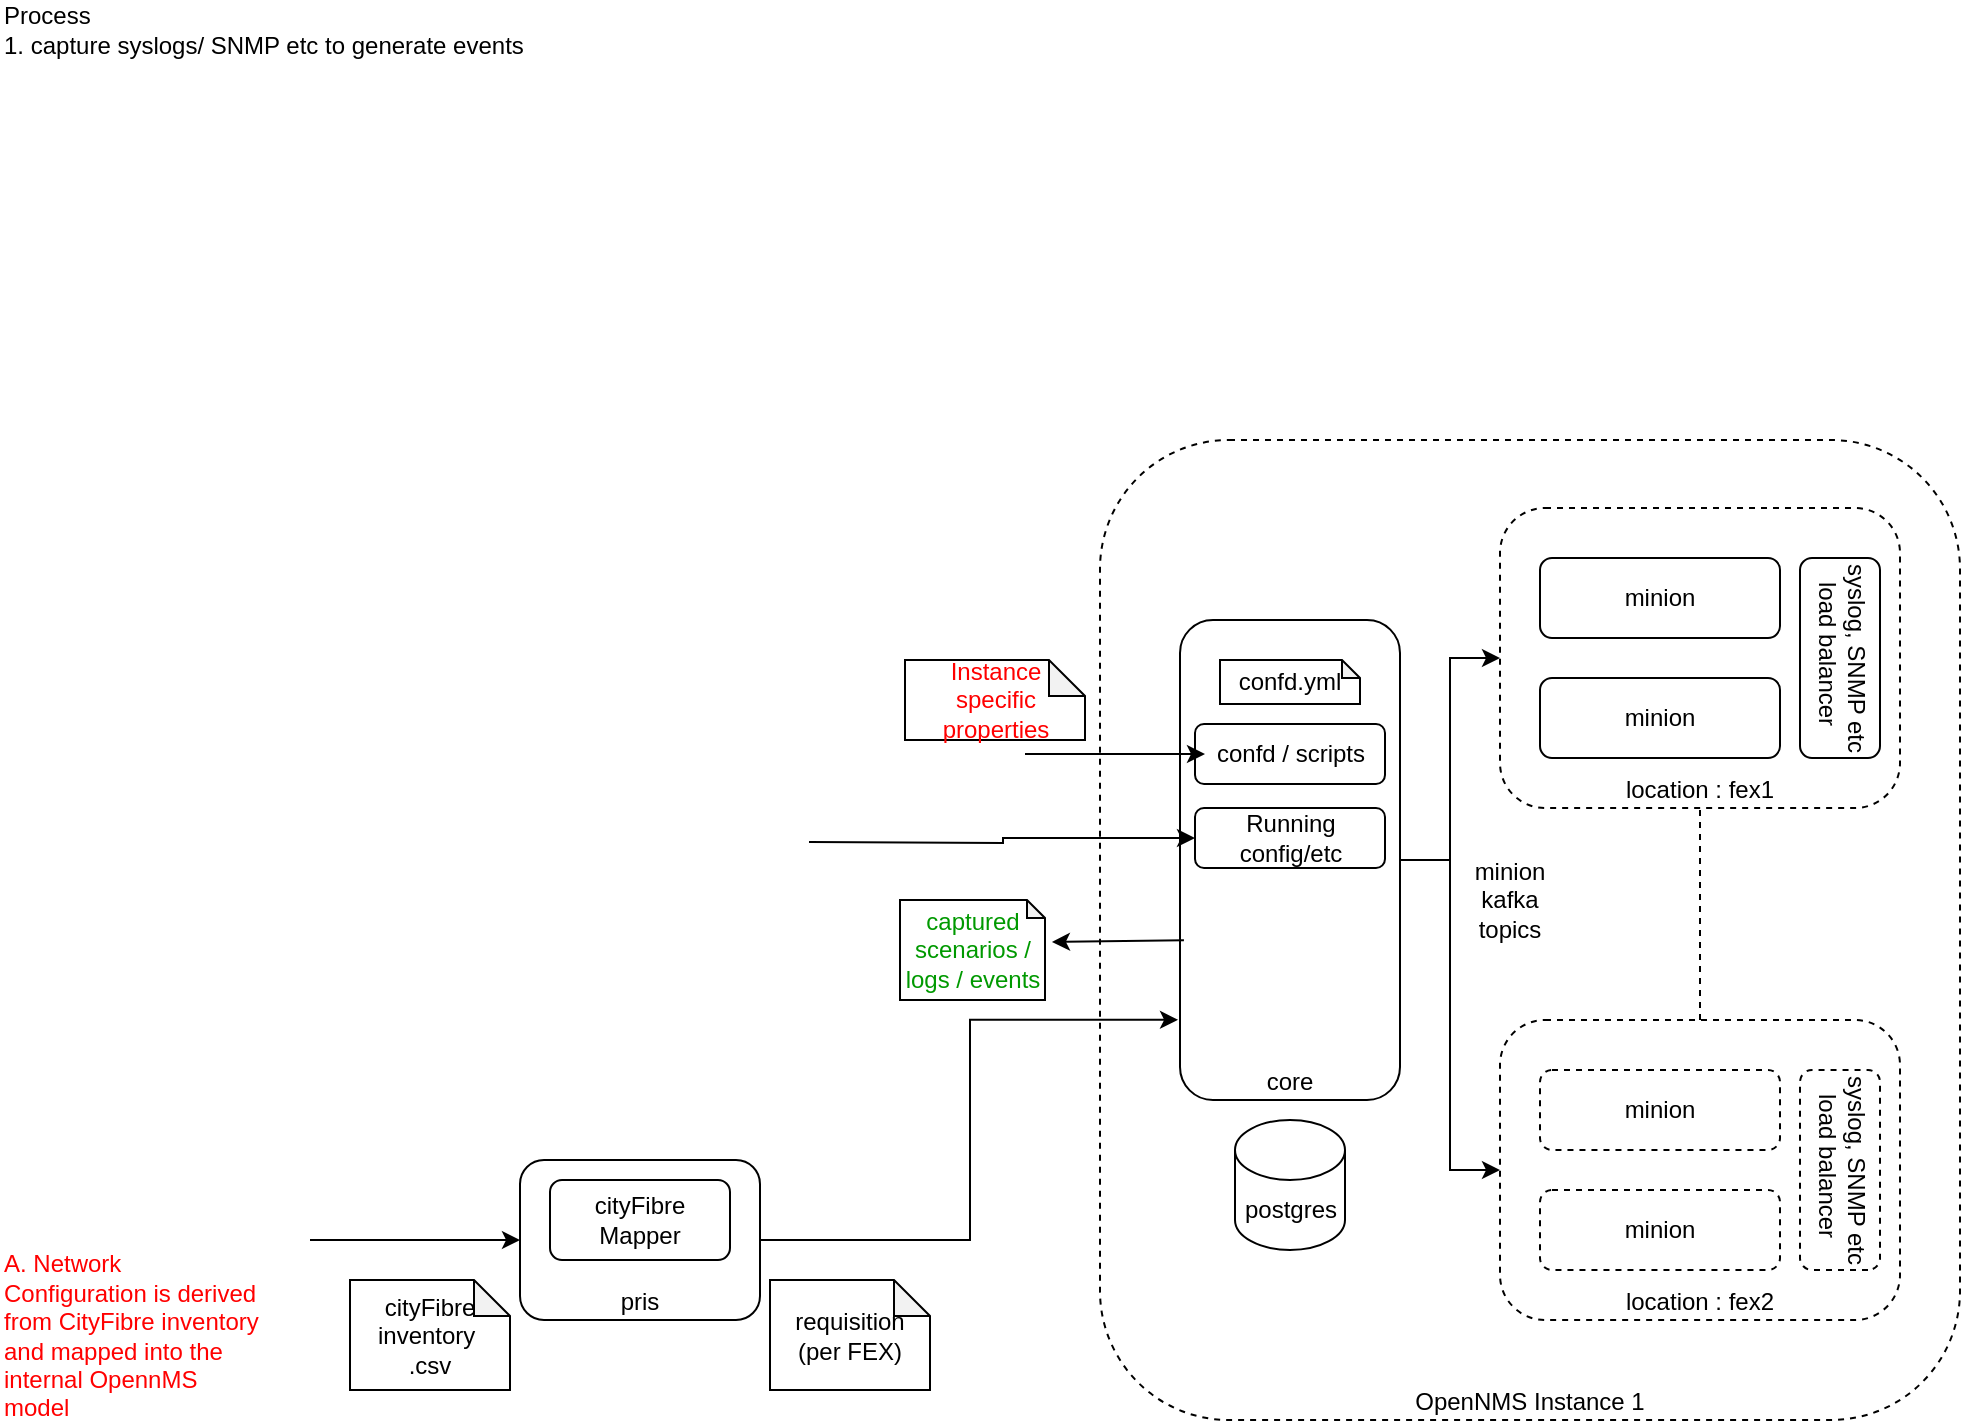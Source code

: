 <mxfile version="24.7.5">
  <diagram name="Page-1" id="lpnLTRdYzm4OXFZ6302t">
    <mxGraphModel dx="1387" dy="820" grid="1" gridSize="10" guides="1" tooltips="1" connect="1" arrows="1" fold="1" page="1" pageScale="1" pageWidth="1169" pageHeight="827" math="0" shadow="0">
      <root>
        <mxCell id="0" />
        <mxCell id="1" parent="0" />
        <mxCell id="-fAjT1t3zxda8JAW4F-a-38" value="OpenNMS Instance 1" style="rounded=1;whiteSpace=wrap;html=1;fillColor=none;dashed=1;verticalAlign=bottom;" parent="1" vertex="1">
          <mxGeometry x="730" y="310" width="430" height="490" as="geometry" />
        </mxCell>
        <mxCell id="-fAjT1t3zxda8JAW4F-a-29" style="edgeStyle=orthogonalEdgeStyle;rounded=0;orthogonalLoop=1;jettySize=auto;html=1;" parent="1" source="-fAjT1t3zxda8JAW4F-a-1" target="-fAjT1t3zxda8JAW4F-a-14" edge="1">
          <mxGeometry relative="1" as="geometry" />
        </mxCell>
        <mxCell id="-fAjT1t3zxda8JAW4F-a-30" style="edgeStyle=orthogonalEdgeStyle;rounded=0;orthogonalLoop=1;jettySize=auto;html=1;entryX=0;entryY=0.5;entryDx=0;entryDy=0;" parent="1" source="-fAjT1t3zxda8JAW4F-a-1" target="-fAjT1t3zxda8JAW4F-a-25" edge="1">
          <mxGeometry relative="1" as="geometry" />
        </mxCell>
        <mxCell id="-fAjT1t3zxda8JAW4F-a-1" value="core" style="rounded=1;whiteSpace=wrap;html=1;verticalAlign=bottom;" parent="1" vertex="1">
          <mxGeometry x="770" y="400" width="110" height="240" as="geometry" />
        </mxCell>
        <mxCell id="-fAjT1t3zxda8JAW4F-a-7" value="pris" style="rounded=1;whiteSpace=wrap;html=1;verticalAlign=bottom;" parent="1" vertex="1">
          <mxGeometry x="440" y="670" width="120" height="80" as="geometry" />
        </mxCell>
        <mxCell id="-fAjT1t3zxda8JAW4F-a-8" value="cityFibre&lt;div&gt;Mapper&lt;/div&gt;" style="rounded=1;whiteSpace=wrap;html=1;" parent="1" vertex="1">
          <mxGeometry x="455" y="680" width="90" height="40" as="geometry" />
        </mxCell>
        <mxCell id="-fAjT1t3zxda8JAW4F-a-9" value="cityFibre inventory&amp;nbsp;&lt;div&gt;.csv&lt;/div&gt;" style="shape=note;whiteSpace=wrap;html=1;backgroundOutline=1;darkOpacity=0.05;size=18;" parent="1" vertex="1">
          <mxGeometry x="355" y="730" width="80" height="55" as="geometry" />
        </mxCell>
        <mxCell id="-fAjT1t3zxda8JAW4F-a-12" style="edgeStyle=orthogonalEdgeStyle;rounded=0;orthogonalLoop=1;jettySize=auto;html=1;entryX=-0.009;entryY=0.833;entryDx=0;entryDy=0;entryPerimeter=0;" parent="1" source="-fAjT1t3zxda8JAW4F-a-7" target="-fAjT1t3zxda8JAW4F-a-1" edge="1">
          <mxGeometry relative="1" as="geometry" />
        </mxCell>
        <mxCell id="-fAjT1t3zxda8JAW4F-a-13" value="requisition&lt;div&gt;&lt;span style=&quot;background-color: initial;&quot;&gt;(per FEX)&lt;/span&gt;&lt;/div&gt;" style="shape=note;whiteSpace=wrap;html=1;backgroundOutline=1;darkOpacity=0.05;size=18;" parent="1" vertex="1">
          <mxGeometry x="565" y="730" width="80" height="55" as="geometry" />
        </mxCell>
        <mxCell id="-fAjT1t3zxda8JAW4F-a-18" value="" style="endArrow=classic;html=1;rounded=0;entryX=0;entryY=0.5;entryDx=0;entryDy=0;" parent="1" target="-fAjT1t3zxda8JAW4F-a-7" edge="1">
          <mxGeometry width="50" height="50" relative="1" as="geometry">
            <mxPoint x="335" y="710" as="sourcePoint" />
            <mxPoint x="645" y="590" as="targetPoint" />
          </mxGeometry>
        </mxCell>
        <mxCell id="-fAjT1t3zxda8JAW4F-a-21" value="" style="group" parent="1" vertex="1" connectable="0">
          <mxGeometry x="930" y="344" width="200" height="150" as="geometry" />
        </mxCell>
        <mxCell id="-fAjT1t3zxda8JAW4F-a-2" value="minion" style="rounded=1;whiteSpace=wrap;html=1;" parent="-fAjT1t3zxda8JAW4F-a-21" vertex="1">
          <mxGeometry x="20" y="25" width="120" height="40" as="geometry" />
        </mxCell>
        <mxCell id="-fAjT1t3zxda8JAW4F-a-5" value="minion" style="rounded=1;whiteSpace=wrap;html=1;" parent="-fAjT1t3zxda8JAW4F-a-21" vertex="1">
          <mxGeometry x="20" y="85" width="120" height="40" as="geometry" />
        </mxCell>
        <mxCell id="-fAjT1t3zxda8JAW4F-a-14" value="location : fex1" style="rounded=1;whiteSpace=wrap;html=1;fillColor=none;dashed=1;verticalAlign=bottom;" parent="-fAjT1t3zxda8JAW4F-a-21" vertex="1">
          <mxGeometry width="200" height="150" as="geometry" />
        </mxCell>
        <mxCell id="-fAjT1t3zxda8JAW4F-a-17" value="load balancer&amp;nbsp;&lt;div&gt;syslog, SNMP etc&lt;/div&gt;" style="rounded=1;whiteSpace=wrap;html=1;textDirection=vertical-lr;direction=west;" parent="-fAjT1t3zxda8JAW4F-a-21" vertex="1">
          <mxGeometry x="150" y="25" width="40" height="100" as="geometry" />
        </mxCell>
        <mxCell id="-fAjT1t3zxda8JAW4F-a-27" value="" style="group" parent="1" vertex="1" connectable="0">
          <mxGeometry x="930" y="600" width="200" height="150" as="geometry" />
        </mxCell>
        <mxCell id="-fAjT1t3zxda8JAW4F-a-25" value="location : fex2" style="rounded=1;whiteSpace=wrap;html=1;fillColor=none;dashed=1;verticalAlign=bottom;" parent="-fAjT1t3zxda8JAW4F-a-27" vertex="1">
          <mxGeometry width="200" height="150" as="geometry" />
        </mxCell>
        <mxCell id="-fAjT1t3zxda8JAW4F-a-23" value="minion" style="rounded=1;whiteSpace=wrap;html=1;dashed=1;" parent="-fAjT1t3zxda8JAW4F-a-27" vertex="1">
          <mxGeometry x="20" y="25" width="120" height="40" as="geometry" />
        </mxCell>
        <mxCell id="-fAjT1t3zxda8JAW4F-a-24" value="minion" style="rounded=1;whiteSpace=wrap;html=1;dashed=1;" parent="-fAjT1t3zxda8JAW4F-a-27" vertex="1">
          <mxGeometry x="20" y="85" width="120" height="40" as="geometry" />
        </mxCell>
        <mxCell id="-fAjT1t3zxda8JAW4F-a-26" value="load balancer&amp;nbsp;&lt;div&gt;syslog, SNMP etc&lt;/div&gt;" style="rounded=1;whiteSpace=wrap;html=1;textDirection=vertical-lr;direction=west;dashed=1;" parent="-fAjT1t3zxda8JAW4F-a-27" vertex="1">
          <mxGeometry x="150" y="25" width="40" height="100" as="geometry" />
        </mxCell>
        <mxCell id="-fAjT1t3zxda8JAW4F-a-28" value="" style="endArrow=none;html=1;rounded=0;entryX=0.5;entryY=1;entryDx=0;entryDy=0;exitX=0.5;exitY=0;exitDx=0;exitDy=0;dashed=1;" parent="1" source="-fAjT1t3zxda8JAW4F-a-25" target="-fAjT1t3zxda8JAW4F-a-14" edge="1">
          <mxGeometry width="50" height="50" relative="1" as="geometry">
            <mxPoint x="710" y="530" as="sourcePoint" />
            <mxPoint x="760" y="480" as="targetPoint" />
          </mxGeometry>
        </mxCell>
        <mxCell id="-fAjT1t3zxda8JAW4F-a-31" value="minion kafka topics" style="text;html=1;align=center;verticalAlign=middle;whiteSpace=wrap;rounded=0;" parent="1" vertex="1">
          <mxGeometry x="910" y="530" width="50" height="20" as="geometry" />
        </mxCell>
        <mxCell id="-fAjT1t3zxda8JAW4F-a-37" style="edgeStyle=orthogonalEdgeStyle;rounded=0;orthogonalLoop=1;jettySize=auto;html=1;entryX=0;entryY=0.5;entryDx=0;entryDy=0;" parent="1" target="-fAjT1t3zxda8JAW4F-a-44" edge="1">
          <mxGeometry relative="1" as="geometry">
            <mxPoint x="771.51" y="507.12" as="targetPoint" />
            <mxPoint x="584.5" y="511" as="sourcePoint" />
          </mxGeometry>
        </mxCell>
        <mxCell id="-fAjT1t3zxda8JAW4F-a-44" value="&lt;div&gt;Running&lt;/div&gt;&lt;div&gt;config/etc&lt;/div&gt;" style="rounded=1;whiteSpace=wrap;html=1;" parent="1" vertex="1">
          <mxGeometry x="777.5" y="494" width="95" height="30" as="geometry" />
        </mxCell>
        <mxCell id="-fAjT1t3zxda8JAW4F-a-45" value="&lt;div&gt;confd / scripts&lt;/div&gt;" style="rounded=1;whiteSpace=wrap;html=1;" parent="1" vertex="1">
          <mxGeometry x="777.5" y="452" width="95" height="30" as="geometry" />
        </mxCell>
        <mxCell id="-fAjT1t3zxda8JAW4F-a-46" value="confd.yml" style="shape=note;whiteSpace=wrap;html=1;backgroundOutline=1;darkOpacity=0.05;size=9;" parent="1" vertex="1">
          <mxGeometry x="790" y="420" width="70" height="22" as="geometry" />
        </mxCell>
        <mxCell id="-fAjT1t3zxda8JAW4F-a-48" value="" style="endArrow=classic;html=1;rounded=0;" parent="1" edge="1">
          <mxGeometry width="50" height="50" relative="1" as="geometry">
            <mxPoint x="692.5" y="467" as="sourcePoint" />
            <mxPoint x="782.5" y="467" as="targetPoint" />
          </mxGeometry>
        </mxCell>
        <mxCell id="-fAjT1t3zxda8JAW4F-a-49" value="Instance specific properties" style="shape=note;whiteSpace=wrap;html=1;backgroundOutline=1;darkOpacity=0.05;size=18;fontColor=#FF0000;" parent="1" vertex="1">
          <mxGeometry x="632.5" y="420" width="90" height="40" as="geometry" />
        </mxCell>
        <mxCell id="-fAjT1t3zxda8JAW4F-a-56" value="postgres" style="shape=cylinder3;whiteSpace=wrap;html=1;boundedLbl=1;backgroundOutline=1;size=15;" parent="1" vertex="1">
          <mxGeometry x="797.5" y="650" width="55" height="65" as="geometry" />
        </mxCell>
        <mxCell id="-fAjT1t3zxda8JAW4F-a-110" value="captured scenarios / logs / events" style="shape=note;whiteSpace=wrap;html=1;backgroundOutline=1;darkOpacity=0.05;size=9;fontColor=#009900;" parent="1" vertex="1">
          <mxGeometry x="630" y="540" width="72.5" height="50" as="geometry" />
        </mxCell>
        <mxCell id="-fAjT1t3zxda8JAW4F-a-111" value="" style="endArrow=classic;html=1;rounded=0;exitX=0.018;exitY=0.667;exitDx=0;exitDy=0;exitPerimeter=0;entryX=1.048;entryY=0.42;entryDx=0;entryDy=0;entryPerimeter=0;" parent="1" source="-fAjT1t3zxda8JAW4F-a-1" target="-fAjT1t3zxda8JAW4F-a-110" edge="1">
          <mxGeometry width="50" height="50" relative="1" as="geometry">
            <mxPoint x="520" y="350" as="sourcePoint" />
            <mxPoint x="570" y="300" as="targetPoint" />
          </mxGeometry>
        </mxCell>
        <mxCell id="-fAjT1t3zxda8JAW4F-a-117" value="A. Network Configuration is derived from CityFibre inventory and mapped into the internal OpennMS model" style="text;html=1;align=left;verticalAlign=middle;whiteSpace=wrap;rounded=0;fontColor=#FF0000;" parent="1" vertex="1">
          <mxGeometry x="180" y="742.5" width="130" height="30" as="geometry" />
        </mxCell>
        <mxCell id="OR5dX9sXkV009F7Fc0Ry-1" value="Process&lt;div&gt;1. capture syslogs/ SNMP etc to generate events&lt;/div&gt;" style="text;html=1;align=left;verticalAlign=middle;whiteSpace=wrap;rounded=0;" vertex="1" parent="1">
          <mxGeometry x="180" y="90" width="420" height="30" as="geometry" />
        </mxCell>
      </root>
    </mxGraphModel>
  </diagram>
</mxfile>

